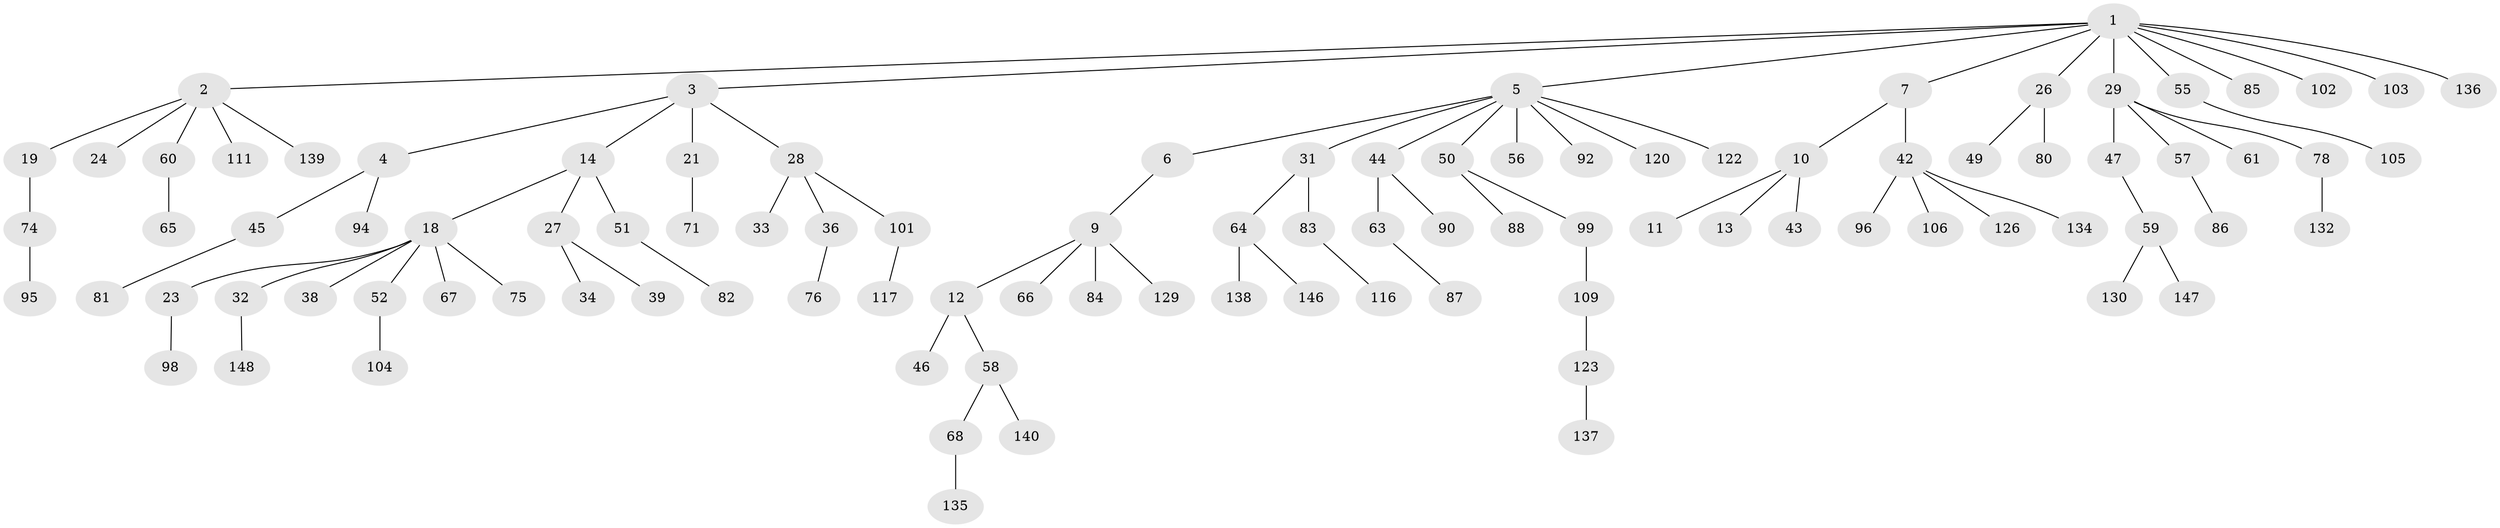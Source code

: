 // Generated by graph-tools (version 1.1) at 2025/52/02/27/25 19:52:12]
// undirected, 100 vertices, 99 edges
graph export_dot {
graph [start="1"]
  node [color=gray90,style=filled];
  1 [super="+8"];
  2 [super="+16"];
  3 [super="+62"];
  4 [super="+15"];
  5 [super="+25"];
  6;
  7 [super="+53"];
  9 [super="+41"];
  10 [super="+40"];
  11 [super="+110"];
  12 [super="+54"];
  13;
  14 [super="+17"];
  18 [super="+20"];
  19;
  21 [super="+22"];
  23 [super="+37"];
  24;
  26 [super="+79"];
  27 [super="+133"];
  28 [super="+30"];
  29 [super="+35"];
  31 [super="+72"];
  32 [super="+69"];
  33;
  34;
  36 [super="+107"];
  38 [super="+145"];
  39;
  42 [super="+48"];
  43 [super="+108"];
  44 [super="+89"];
  45 [super="+77"];
  46;
  47;
  49;
  50 [super="+73"];
  51 [super="+70"];
  52 [super="+100"];
  55;
  56;
  57;
  58 [super="+124"];
  59 [super="+121"];
  60 [super="+93"];
  61;
  63;
  64 [super="+115"];
  65;
  66;
  67;
  68;
  71;
  74 [super="+128"];
  75 [super="+144"];
  76;
  78 [super="+131"];
  80;
  81 [super="+113"];
  82 [super="+97"];
  83;
  84;
  85;
  86 [super="+91"];
  87 [super="+141"];
  88 [super="+127"];
  90;
  92;
  94 [super="+112"];
  95;
  96;
  98;
  99;
  101 [super="+119"];
  102;
  103 [super="+114"];
  104;
  105;
  106;
  109 [super="+118"];
  111;
  116 [super="+142"];
  117;
  120;
  122 [super="+125"];
  123;
  126;
  129;
  130;
  132;
  134 [super="+143"];
  135;
  136;
  137 [super="+149"];
  138;
  139;
  140;
  146;
  147;
  148;
  1 -- 2;
  1 -- 3;
  1 -- 5;
  1 -- 7;
  1 -- 26;
  1 -- 102;
  1 -- 85;
  1 -- 55;
  1 -- 103;
  1 -- 136;
  1 -- 29;
  2 -- 19;
  2 -- 139;
  2 -- 24;
  2 -- 60;
  2 -- 111;
  3 -- 4;
  3 -- 14;
  3 -- 21;
  3 -- 28;
  4 -- 94;
  4 -- 45;
  5 -- 6;
  5 -- 56;
  5 -- 92;
  5 -- 122;
  5 -- 50;
  5 -- 120;
  5 -- 44;
  5 -- 31;
  6 -- 9;
  7 -- 10;
  7 -- 42;
  9 -- 12;
  9 -- 129;
  9 -- 66;
  9 -- 84;
  10 -- 11;
  10 -- 13;
  10 -- 43;
  12 -- 46;
  12 -- 58;
  14 -- 27;
  14 -- 18;
  14 -- 51;
  18 -- 23;
  18 -- 32;
  18 -- 38;
  18 -- 75;
  18 -- 67;
  18 -- 52;
  19 -- 74;
  21 -- 71;
  23 -- 98;
  26 -- 49;
  26 -- 80;
  27 -- 34;
  27 -- 39;
  28 -- 33;
  28 -- 101;
  28 -- 36;
  29 -- 57;
  29 -- 61;
  29 -- 78;
  29 -- 47;
  31 -- 64;
  31 -- 83;
  32 -- 148;
  36 -- 76;
  42 -- 96;
  42 -- 106;
  42 -- 134;
  42 -- 126;
  44 -- 63;
  44 -- 90;
  45 -- 81;
  47 -- 59;
  50 -- 88;
  50 -- 99;
  51 -- 82;
  52 -- 104;
  55 -- 105;
  57 -- 86;
  58 -- 68;
  58 -- 140;
  59 -- 130;
  59 -- 147;
  60 -- 65;
  63 -- 87;
  64 -- 138;
  64 -- 146;
  68 -- 135;
  74 -- 95;
  78 -- 132;
  83 -- 116;
  99 -- 109;
  101 -- 117;
  109 -- 123;
  123 -- 137;
}
